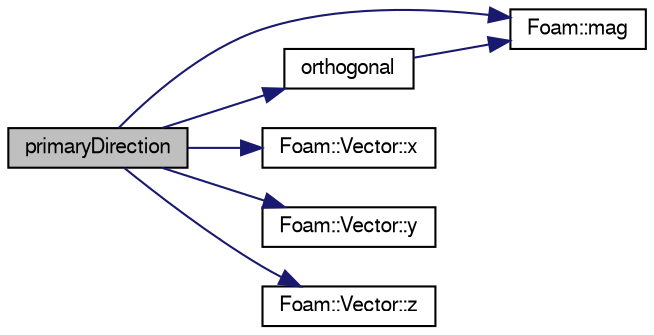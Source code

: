digraph "primaryDirection"
{
  bgcolor="transparent";
  edge [fontname="FreeSans",fontsize="10",labelfontname="FreeSans",labelfontsize="10"];
  node [fontname="FreeSans",fontsize="10",shape=record];
  rankdir="LR";
  Node209 [label="primaryDirection",height=0.2,width=0.4,color="black", fillcolor="grey75", style="filled", fontcolor="black"];
  Node209 -> Node210 [color="midnightblue",fontsize="10",style="solid",fontname="FreeSans"];
  Node210 [label="Foam::mag",height=0.2,width=0.4,color="black",URL="$a21124.html#a929da2a3fdcf3dacbbe0487d3a330dae"];
  Node209 -> Node211 [color="midnightblue",fontsize="10",style="solid",fontname="FreeSans"];
  Node211 [label="orthogonal",height=0.2,width=0.4,color="black",URL="$a28426.html#af4ef02485ee1da8a8ab68199fdf8dc46",tooltip="Return the vector orthogonal to the two provided. "];
  Node211 -> Node210 [color="midnightblue",fontsize="10",style="solid",fontname="FreeSans"];
  Node209 -> Node212 [color="midnightblue",fontsize="10",style="solid",fontname="FreeSans"];
  Node212 [label="Foam::Vector::x",height=0.2,width=0.4,color="black",URL="$a28442.html#a63327976e5a8359700064a02ae22548e"];
  Node209 -> Node213 [color="midnightblue",fontsize="10",style="solid",fontname="FreeSans"];
  Node213 [label="Foam::Vector::y",height=0.2,width=0.4,color="black",URL="$a28442.html#a1ee865f676fbac703a49c6654dd3ad74"];
  Node209 -> Node214 [color="midnightblue",fontsize="10",style="solid",fontname="FreeSans"];
  Node214 [label="Foam::Vector::z",height=0.2,width=0.4,color="black",URL="$a28442.html#a1c8320b15610de211ec70ef966581423"];
}
